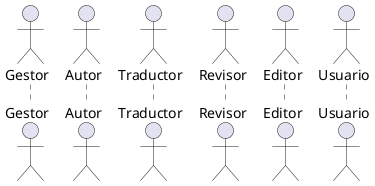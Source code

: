 @startuml Casos de uso Número

actor Gestor
actor Autor
actor Traductor
actor Revisor
actor Editor
actor Usuario



@enduml